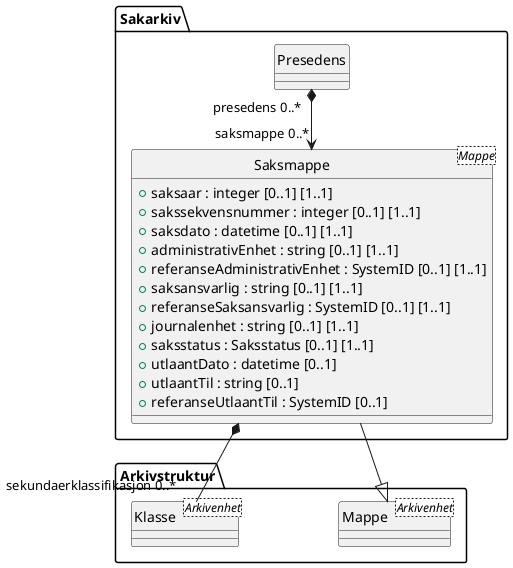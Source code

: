 @startuml
skinparam nodesep 100
hide circle
class Sakarkiv.Saksmappe <Mappe> {
  +saksaar : integer [0..1] [1..1]
  +sakssekvensnummer : integer [0..1] [1..1]
  +saksdato : datetime [0..1] [1..1]
  +administrativEnhet : string [0..1] [1..1]
  +referanseAdministrativEnhet : SystemID [0..1] [1..1]
  +saksansvarlig : string [0..1] [1..1]
  +referanseSaksansvarlig : SystemID [0..1] [1..1]
  +journalenhet : string [0..1] [1..1]
  +saksstatus : Saksstatus [0..1] [1..1]
  +utlaantDato : datetime [0..1]
  +utlaantTil : string [0..1]
  +referanseUtlaantTil : SystemID [0..1]
}
class Arkivstruktur.Mappe <Arkivenhet> {
}
Arkivstruktur.Mappe <|-- Sakarkiv.Saksmappe
class Sakarkiv.Presedens {
}
Sakarkiv.Presedens "presedens 0..*" *--> "saksmappe 0..*" Sakarkiv.Saksmappe
class Arkivstruktur.Klasse <Arkivenhet> {
}
Sakarkiv.Saksmappe *-- "sekundaerklassifikasjon 0..*" Arkivstruktur.Klasse
@enduml
